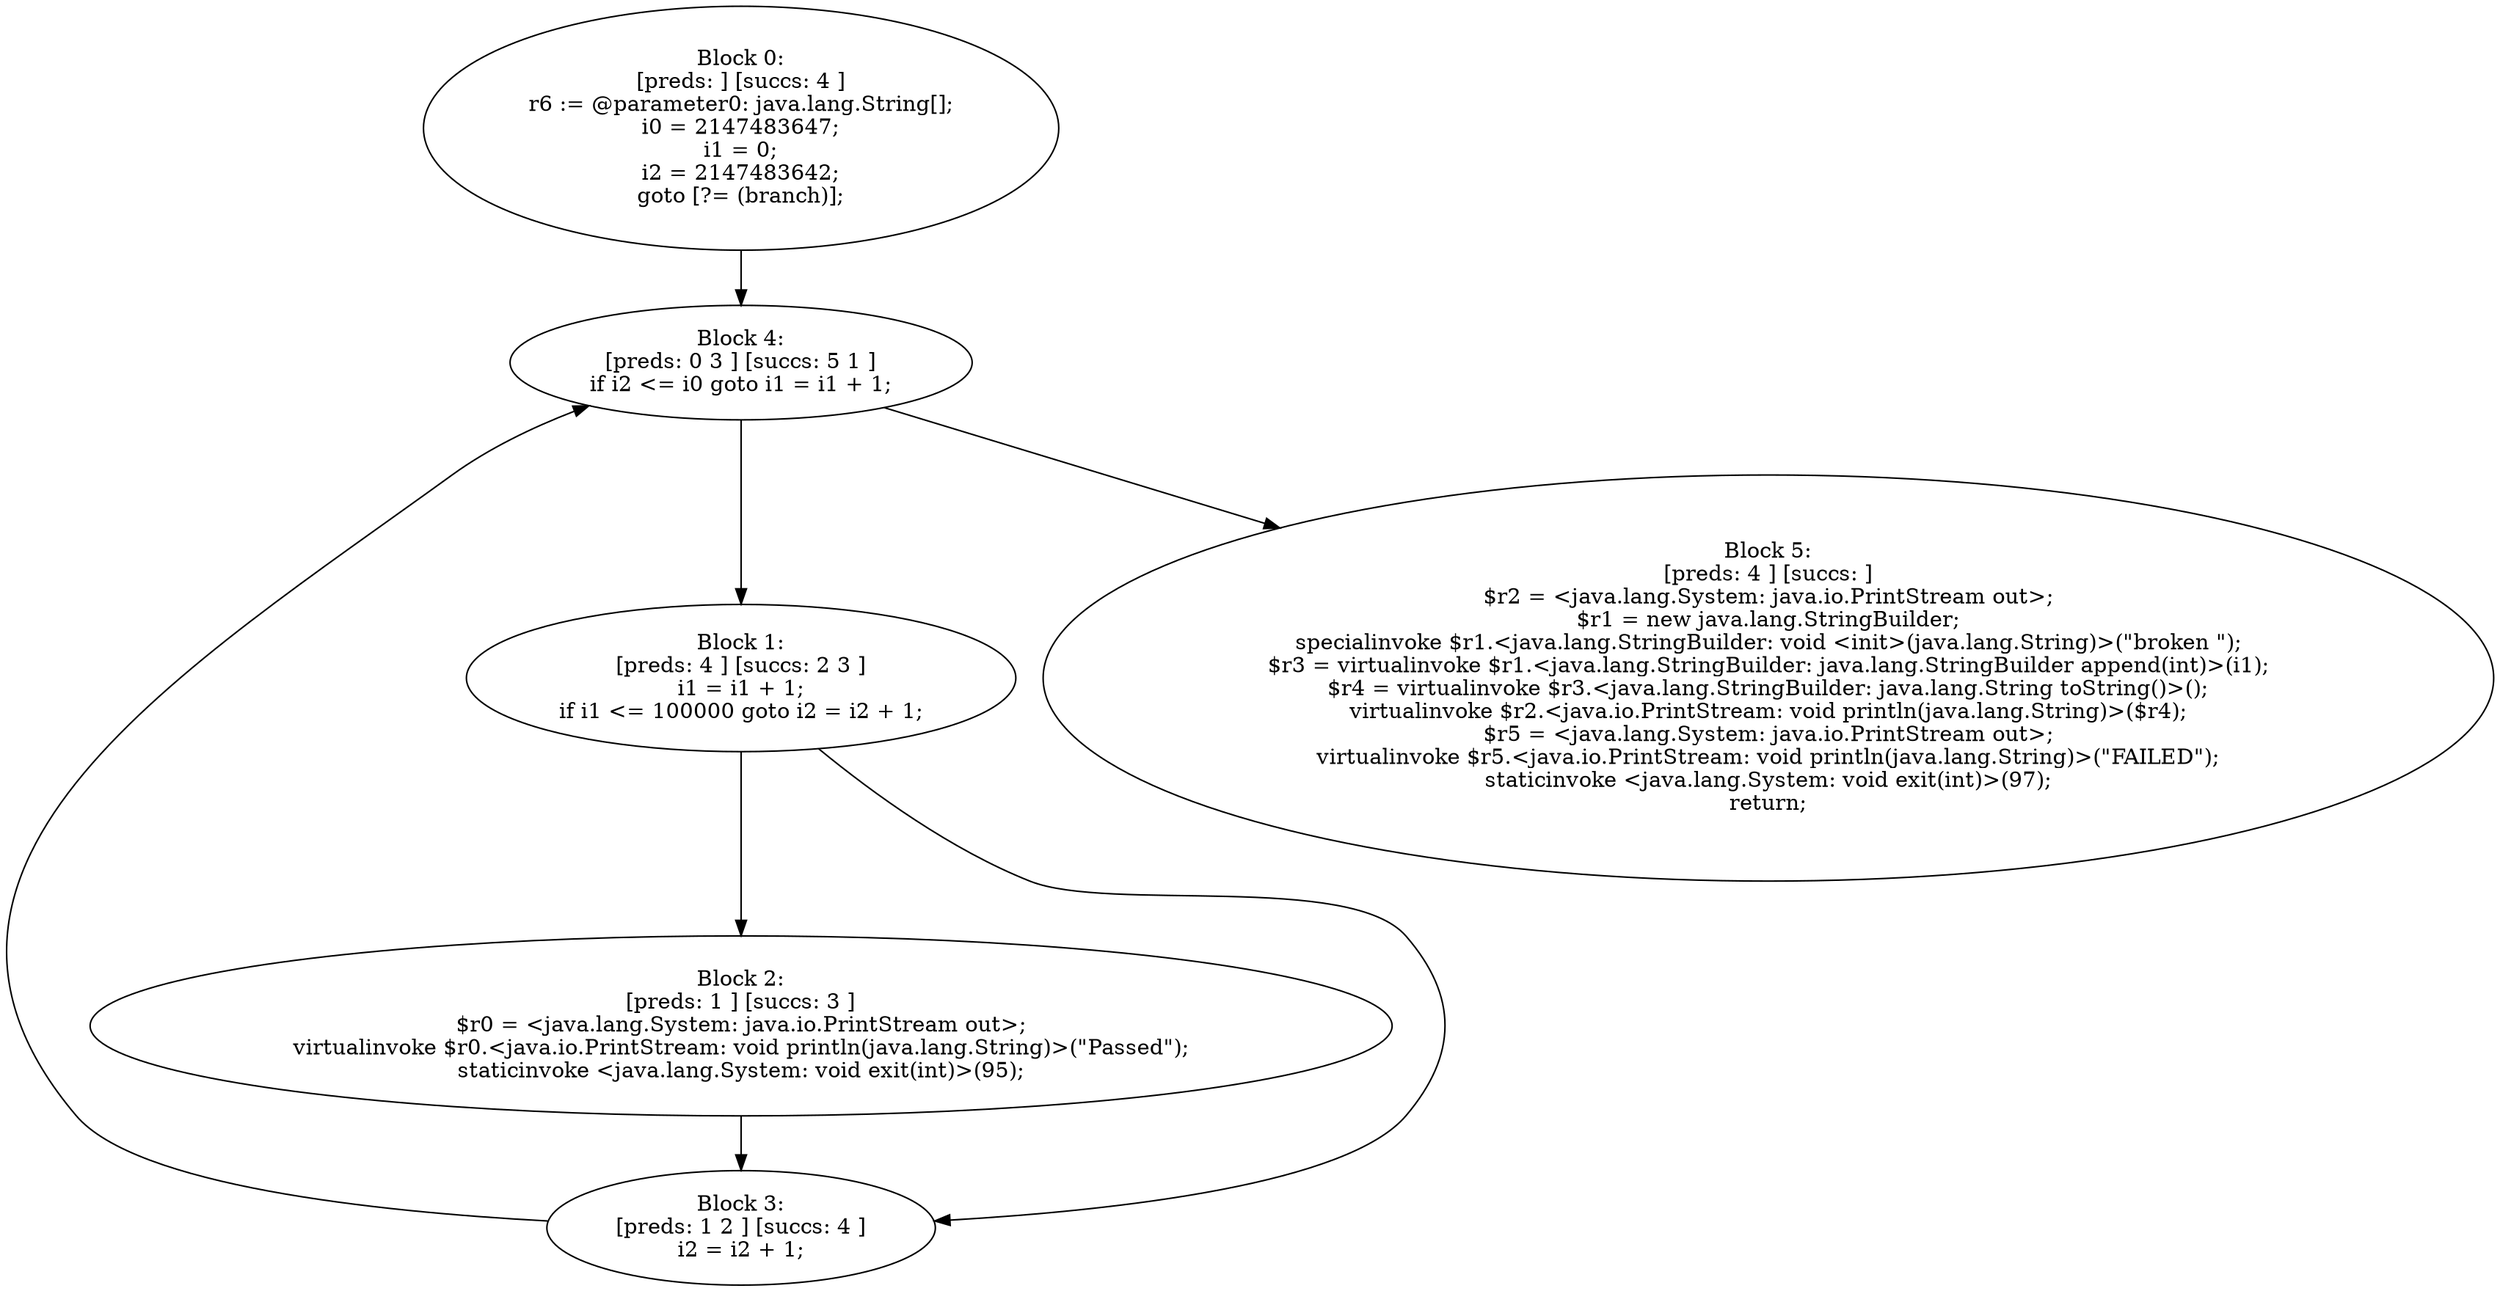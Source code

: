 digraph "unitGraph" {
    "Block 0:
[preds: ] [succs: 4 ]
r6 := @parameter0: java.lang.String[];
i0 = 2147483647;
i1 = 0;
i2 = 2147483642;
goto [?= (branch)];
"
    "Block 1:
[preds: 4 ] [succs: 2 3 ]
i1 = i1 + 1;
if i1 <= 100000 goto i2 = i2 + 1;
"
    "Block 2:
[preds: 1 ] [succs: 3 ]
$r0 = <java.lang.System: java.io.PrintStream out>;
virtualinvoke $r0.<java.io.PrintStream: void println(java.lang.String)>(\"Passed\");
staticinvoke <java.lang.System: void exit(int)>(95);
"
    "Block 3:
[preds: 1 2 ] [succs: 4 ]
i2 = i2 + 1;
"
    "Block 4:
[preds: 0 3 ] [succs: 5 1 ]
if i2 <= i0 goto i1 = i1 + 1;
"
    "Block 5:
[preds: 4 ] [succs: ]
$r2 = <java.lang.System: java.io.PrintStream out>;
$r1 = new java.lang.StringBuilder;
specialinvoke $r1.<java.lang.StringBuilder: void <init>(java.lang.String)>(\"broken \");
$r3 = virtualinvoke $r1.<java.lang.StringBuilder: java.lang.StringBuilder append(int)>(i1);
$r4 = virtualinvoke $r3.<java.lang.StringBuilder: java.lang.String toString()>();
virtualinvoke $r2.<java.io.PrintStream: void println(java.lang.String)>($r4);
$r5 = <java.lang.System: java.io.PrintStream out>;
virtualinvoke $r5.<java.io.PrintStream: void println(java.lang.String)>(\"FAILED\");
staticinvoke <java.lang.System: void exit(int)>(97);
return;
"
    "Block 0:
[preds: ] [succs: 4 ]
r6 := @parameter0: java.lang.String[];
i0 = 2147483647;
i1 = 0;
i2 = 2147483642;
goto [?= (branch)];
"->"Block 4:
[preds: 0 3 ] [succs: 5 1 ]
if i2 <= i0 goto i1 = i1 + 1;
";
    "Block 1:
[preds: 4 ] [succs: 2 3 ]
i1 = i1 + 1;
if i1 <= 100000 goto i2 = i2 + 1;
"->"Block 2:
[preds: 1 ] [succs: 3 ]
$r0 = <java.lang.System: java.io.PrintStream out>;
virtualinvoke $r0.<java.io.PrintStream: void println(java.lang.String)>(\"Passed\");
staticinvoke <java.lang.System: void exit(int)>(95);
";
    "Block 1:
[preds: 4 ] [succs: 2 3 ]
i1 = i1 + 1;
if i1 <= 100000 goto i2 = i2 + 1;
"->"Block 3:
[preds: 1 2 ] [succs: 4 ]
i2 = i2 + 1;
";
    "Block 2:
[preds: 1 ] [succs: 3 ]
$r0 = <java.lang.System: java.io.PrintStream out>;
virtualinvoke $r0.<java.io.PrintStream: void println(java.lang.String)>(\"Passed\");
staticinvoke <java.lang.System: void exit(int)>(95);
"->"Block 3:
[preds: 1 2 ] [succs: 4 ]
i2 = i2 + 1;
";
    "Block 3:
[preds: 1 2 ] [succs: 4 ]
i2 = i2 + 1;
"->"Block 4:
[preds: 0 3 ] [succs: 5 1 ]
if i2 <= i0 goto i1 = i1 + 1;
";
    "Block 4:
[preds: 0 3 ] [succs: 5 1 ]
if i2 <= i0 goto i1 = i1 + 1;
"->"Block 5:
[preds: 4 ] [succs: ]
$r2 = <java.lang.System: java.io.PrintStream out>;
$r1 = new java.lang.StringBuilder;
specialinvoke $r1.<java.lang.StringBuilder: void <init>(java.lang.String)>(\"broken \");
$r3 = virtualinvoke $r1.<java.lang.StringBuilder: java.lang.StringBuilder append(int)>(i1);
$r4 = virtualinvoke $r3.<java.lang.StringBuilder: java.lang.String toString()>();
virtualinvoke $r2.<java.io.PrintStream: void println(java.lang.String)>($r4);
$r5 = <java.lang.System: java.io.PrintStream out>;
virtualinvoke $r5.<java.io.PrintStream: void println(java.lang.String)>(\"FAILED\");
staticinvoke <java.lang.System: void exit(int)>(97);
return;
";
    "Block 4:
[preds: 0 3 ] [succs: 5 1 ]
if i2 <= i0 goto i1 = i1 + 1;
"->"Block 1:
[preds: 4 ] [succs: 2 3 ]
i1 = i1 + 1;
if i1 <= 100000 goto i2 = i2 + 1;
";
}
